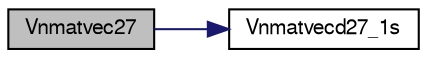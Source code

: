 digraph G
{
  edge [fontname="FreeSans",fontsize="10",labelfontname="FreeSans",labelfontsize="10"];
  node [fontname="FreeSans",fontsize="10",shape=record];
  rankdir=LR;
  Node1 [label="Vnmatvec27",height=0.2,width=0.4,color="black", fillcolor="grey75", style="filled" fontcolor="black"];
  Node1 -> Node2 [color="midnightblue",fontsize="10",style="solid",fontname="FreeSans"];
  Node2 [label="Vnmatvecd27_1s",height=0.2,width=0.4,color="black", fillcolor="white", style="filled",URL="$matvecd_8c.html#a41afe26c1505f6b69c1cb0763968c970"];
}
